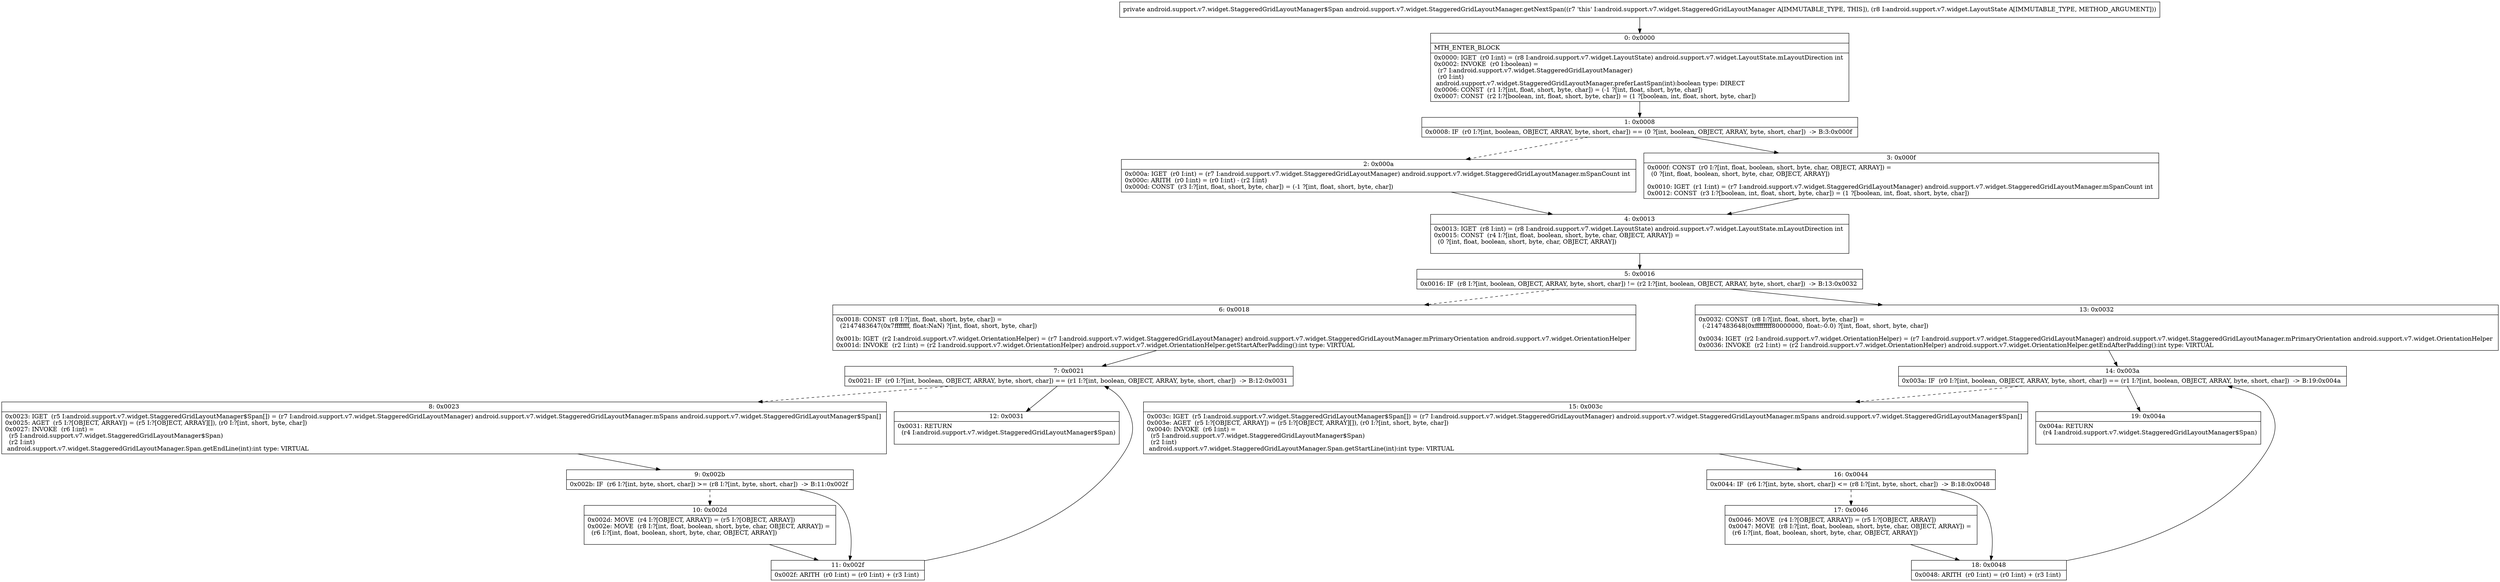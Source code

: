 digraph "CFG forandroid.support.v7.widget.StaggeredGridLayoutManager.getNextSpan(Landroid\/support\/v7\/widget\/LayoutState;)Landroid\/support\/v7\/widget\/StaggeredGridLayoutManager$Span;" {
Node_0 [shape=record,label="{0\:\ 0x0000|MTH_ENTER_BLOCK\l|0x0000: IGET  (r0 I:int) = (r8 I:android.support.v7.widget.LayoutState) android.support.v7.widget.LayoutState.mLayoutDirection int \l0x0002: INVOKE  (r0 I:boolean) = \l  (r7 I:android.support.v7.widget.StaggeredGridLayoutManager)\l  (r0 I:int)\l android.support.v7.widget.StaggeredGridLayoutManager.preferLastSpan(int):boolean type: DIRECT \l0x0006: CONST  (r1 I:?[int, float, short, byte, char]) = (\-1 ?[int, float, short, byte, char]) \l0x0007: CONST  (r2 I:?[boolean, int, float, short, byte, char]) = (1 ?[boolean, int, float, short, byte, char]) \l}"];
Node_1 [shape=record,label="{1\:\ 0x0008|0x0008: IF  (r0 I:?[int, boolean, OBJECT, ARRAY, byte, short, char]) == (0 ?[int, boolean, OBJECT, ARRAY, byte, short, char])  \-\> B:3:0x000f \l}"];
Node_2 [shape=record,label="{2\:\ 0x000a|0x000a: IGET  (r0 I:int) = (r7 I:android.support.v7.widget.StaggeredGridLayoutManager) android.support.v7.widget.StaggeredGridLayoutManager.mSpanCount int \l0x000c: ARITH  (r0 I:int) = (r0 I:int) \- (r2 I:int) \l0x000d: CONST  (r3 I:?[int, float, short, byte, char]) = (\-1 ?[int, float, short, byte, char]) \l}"];
Node_3 [shape=record,label="{3\:\ 0x000f|0x000f: CONST  (r0 I:?[int, float, boolean, short, byte, char, OBJECT, ARRAY]) = \l  (0 ?[int, float, boolean, short, byte, char, OBJECT, ARRAY])\l \l0x0010: IGET  (r1 I:int) = (r7 I:android.support.v7.widget.StaggeredGridLayoutManager) android.support.v7.widget.StaggeredGridLayoutManager.mSpanCount int \l0x0012: CONST  (r3 I:?[boolean, int, float, short, byte, char]) = (1 ?[boolean, int, float, short, byte, char]) \l}"];
Node_4 [shape=record,label="{4\:\ 0x0013|0x0013: IGET  (r8 I:int) = (r8 I:android.support.v7.widget.LayoutState) android.support.v7.widget.LayoutState.mLayoutDirection int \l0x0015: CONST  (r4 I:?[int, float, boolean, short, byte, char, OBJECT, ARRAY]) = \l  (0 ?[int, float, boolean, short, byte, char, OBJECT, ARRAY])\l \l}"];
Node_5 [shape=record,label="{5\:\ 0x0016|0x0016: IF  (r8 I:?[int, boolean, OBJECT, ARRAY, byte, short, char]) != (r2 I:?[int, boolean, OBJECT, ARRAY, byte, short, char])  \-\> B:13:0x0032 \l}"];
Node_6 [shape=record,label="{6\:\ 0x0018|0x0018: CONST  (r8 I:?[int, float, short, byte, char]) = \l  (2147483647(0x7fffffff, float:NaN) ?[int, float, short, byte, char])\l \l0x001b: IGET  (r2 I:android.support.v7.widget.OrientationHelper) = (r7 I:android.support.v7.widget.StaggeredGridLayoutManager) android.support.v7.widget.StaggeredGridLayoutManager.mPrimaryOrientation android.support.v7.widget.OrientationHelper \l0x001d: INVOKE  (r2 I:int) = (r2 I:android.support.v7.widget.OrientationHelper) android.support.v7.widget.OrientationHelper.getStartAfterPadding():int type: VIRTUAL \l}"];
Node_7 [shape=record,label="{7\:\ 0x0021|0x0021: IF  (r0 I:?[int, boolean, OBJECT, ARRAY, byte, short, char]) == (r1 I:?[int, boolean, OBJECT, ARRAY, byte, short, char])  \-\> B:12:0x0031 \l}"];
Node_8 [shape=record,label="{8\:\ 0x0023|0x0023: IGET  (r5 I:android.support.v7.widget.StaggeredGridLayoutManager$Span[]) = (r7 I:android.support.v7.widget.StaggeredGridLayoutManager) android.support.v7.widget.StaggeredGridLayoutManager.mSpans android.support.v7.widget.StaggeredGridLayoutManager$Span[] \l0x0025: AGET  (r5 I:?[OBJECT, ARRAY]) = (r5 I:?[OBJECT, ARRAY][]), (r0 I:?[int, short, byte, char]) \l0x0027: INVOKE  (r6 I:int) = \l  (r5 I:android.support.v7.widget.StaggeredGridLayoutManager$Span)\l  (r2 I:int)\l android.support.v7.widget.StaggeredGridLayoutManager.Span.getEndLine(int):int type: VIRTUAL \l}"];
Node_9 [shape=record,label="{9\:\ 0x002b|0x002b: IF  (r6 I:?[int, byte, short, char]) \>= (r8 I:?[int, byte, short, char])  \-\> B:11:0x002f \l}"];
Node_10 [shape=record,label="{10\:\ 0x002d|0x002d: MOVE  (r4 I:?[OBJECT, ARRAY]) = (r5 I:?[OBJECT, ARRAY]) \l0x002e: MOVE  (r8 I:?[int, float, boolean, short, byte, char, OBJECT, ARRAY]) = \l  (r6 I:?[int, float, boolean, short, byte, char, OBJECT, ARRAY])\l \l}"];
Node_11 [shape=record,label="{11\:\ 0x002f|0x002f: ARITH  (r0 I:int) = (r0 I:int) + (r3 I:int) \l}"];
Node_12 [shape=record,label="{12\:\ 0x0031|0x0031: RETURN  \l  (r4 I:android.support.v7.widget.StaggeredGridLayoutManager$Span)\l \l}"];
Node_13 [shape=record,label="{13\:\ 0x0032|0x0032: CONST  (r8 I:?[int, float, short, byte, char]) = \l  (\-2147483648(0xffffffff80000000, float:\-0.0) ?[int, float, short, byte, char])\l \l0x0034: IGET  (r2 I:android.support.v7.widget.OrientationHelper) = (r7 I:android.support.v7.widget.StaggeredGridLayoutManager) android.support.v7.widget.StaggeredGridLayoutManager.mPrimaryOrientation android.support.v7.widget.OrientationHelper \l0x0036: INVOKE  (r2 I:int) = (r2 I:android.support.v7.widget.OrientationHelper) android.support.v7.widget.OrientationHelper.getEndAfterPadding():int type: VIRTUAL \l}"];
Node_14 [shape=record,label="{14\:\ 0x003a|0x003a: IF  (r0 I:?[int, boolean, OBJECT, ARRAY, byte, short, char]) == (r1 I:?[int, boolean, OBJECT, ARRAY, byte, short, char])  \-\> B:19:0x004a \l}"];
Node_15 [shape=record,label="{15\:\ 0x003c|0x003c: IGET  (r5 I:android.support.v7.widget.StaggeredGridLayoutManager$Span[]) = (r7 I:android.support.v7.widget.StaggeredGridLayoutManager) android.support.v7.widget.StaggeredGridLayoutManager.mSpans android.support.v7.widget.StaggeredGridLayoutManager$Span[] \l0x003e: AGET  (r5 I:?[OBJECT, ARRAY]) = (r5 I:?[OBJECT, ARRAY][]), (r0 I:?[int, short, byte, char]) \l0x0040: INVOKE  (r6 I:int) = \l  (r5 I:android.support.v7.widget.StaggeredGridLayoutManager$Span)\l  (r2 I:int)\l android.support.v7.widget.StaggeredGridLayoutManager.Span.getStartLine(int):int type: VIRTUAL \l}"];
Node_16 [shape=record,label="{16\:\ 0x0044|0x0044: IF  (r6 I:?[int, byte, short, char]) \<= (r8 I:?[int, byte, short, char])  \-\> B:18:0x0048 \l}"];
Node_17 [shape=record,label="{17\:\ 0x0046|0x0046: MOVE  (r4 I:?[OBJECT, ARRAY]) = (r5 I:?[OBJECT, ARRAY]) \l0x0047: MOVE  (r8 I:?[int, float, boolean, short, byte, char, OBJECT, ARRAY]) = \l  (r6 I:?[int, float, boolean, short, byte, char, OBJECT, ARRAY])\l \l}"];
Node_18 [shape=record,label="{18\:\ 0x0048|0x0048: ARITH  (r0 I:int) = (r0 I:int) + (r3 I:int) \l}"];
Node_19 [shape=record,label="{19\:\ 0x004a|0x004a: RETURN  \l  (r4 I:android.support.v7.widget.StaggeredGridLayoutManager$Span)\l \l}"];
MethodNode[shape=record,label="{private android.support.v7.widget.StaggeredGridLayoutManager$Span android.support.v7.widget.StaggeredGridLayoutManager.getNextSpan((r7 'this' I:android.support.v7.widget.StaggeredGridLayoutManager A[IMMUTABLE_TYPE, THIS]), (r8 I:android.support.v7.widget.LayoutState A[IMMUTABLE_TYPE, METHOD_ARGUMENT])) }"];
MethodNode -> Node_0;
Node_0 -> Node_1;
Node_1 -> Node_2[style=dashed];
Node_1 -> Node_3;
Node_2 -> Node_4;
Node_3 -> Node_4;
Node_4 -> Node_5;
Node_5 -> Node_6[style=dashed];
Node_5 -> Node_13;
Node_6 -> Node_7;
Node_7 -> Node_8[style=dashed];
Node_7 -> Node_12;
Node_8 -> Node_9;
Node_9 -> Node_10[style=dashed];
Node_9 -> Node_11;
Node_10 -> Node_11;
Node_11 -> Node_7;
Node_13 -> Node_14;
Node_14 -> Node_15[style=dashed];
Node_14 -> Node_19;
Node_15 -> Node_16;
Node_16 -> Node_17[style=dashed];
Node_16 -> Node_18;
Node_17 -> Node_18;
Node_18 -> Node_14;
}

